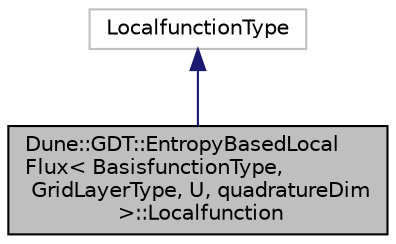 digraph "Dune::GDT::EntropyBasedLocalFlux&lt; BasisfunctionType, GridLayerType, U, quadratureDim &gt;::Localfunction"
{
  edge [fontname="Helvetica",fontsize="10",labelfontname="Helvetica",labelfontsize="10"];
  node [fontname="Helvetica",fontsize="10",shape=record];
  Node1 [label="Dune::GDT::EntropyBasedLocal\lFlux\< BasisfunctionType,\l GridLayerType, U, quadratureDim\l \>::Localfunction",height=0.2,width=0.4,color="black", fillcolor="grey75", style="filled", fontcolor="black"];
  Node2 -> Node1 [dir="back",color="midnightblue",fontsize="10",style="solid",fontname="Helvetica"];
  Node2 [label="LocalfunctionType",height=0.2,width=0.4,color="grey75", fillcolor="white", style="filled"];
}
